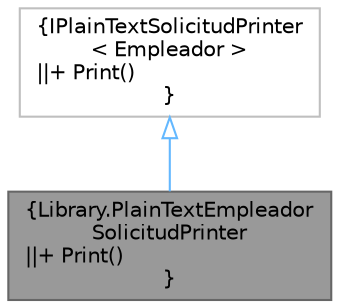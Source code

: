digraph "Library.PlainTextEmpleadorSolicitudPrinter"
{
 // INTERACTIVE_SVG=YES
 // LATEX_PDF_SIZE
  bgcolor="transparent";
  edge [fontname=Helvetica,fontsize=10,labelfontname=Helvetica,labelfontsize=10];
  node [fontname=Helvetica,fontsize=10,shape=box,height=0.2,width=0.4];
  Node1 [label="{Library.PlainTextEmpleador\lSolicitudPrinter\n||+ Print()\l}",height=0.2,width=0.4,color="gray40", fillcolor="grey60", style="filled", fontcolor="black",tooltip=" "];
  Node2 -> Node1 [dir="back",color="steelblue1",style="solid",arrowtail="onormal"];
  Node2 [label="{IPlainTextSolicitudPrinter\l\< Empleador \>\n||+ Print()\l}",height=0.2,width=0.4,color="grey75", fillcolor="white", style="filled",URL="$interfaceLibrary_1_1IPlainTextSolicitudPrinter.html",tooltip=" "];
}
